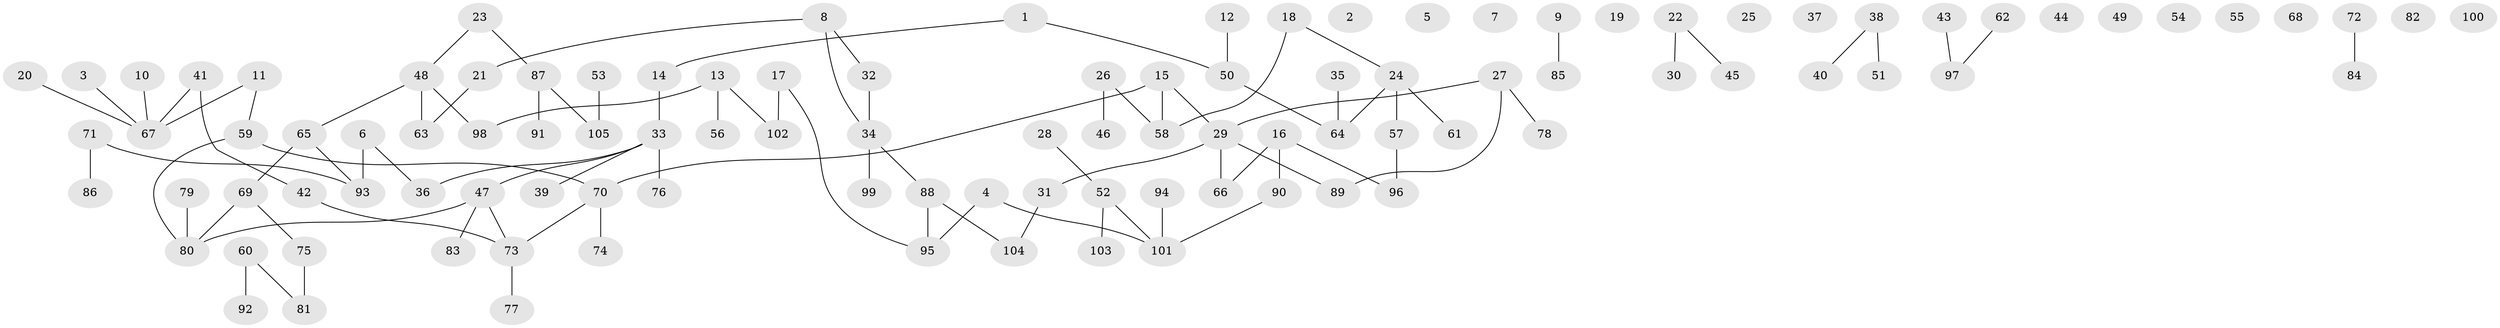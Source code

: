 // coarse degree distribution, {2: 0.2191780821917808, 0: 0.1917808219178082, 1: 0.3561643835616438, 4: 0.1232876712328767, 3: 0.0684931506849315, 5: 0.0410958904109589}
// Generated by graph-tools (version 1.1) at 2025/23/03/03/25 07:23:28]
// undirected, 105 vertices, 96 edges
graph export_dot {
graph [start="1"]
  node [color=gray90,style=filled];
  1;
  2;
  3;
  4;
  5;
  6;
  7;
  8;
  9;
  10;
  11;
  12;
  13;
  14;
  15;
  16;
  17;
  18;
  19;
  20;
  21;
  22;
  23;
  24;
  25;
  26;
  27;
  28;
  29;
  30;
  31;
  32;
  33;
  34;
  35;
  36;
  37;
  38;
  39;
  40;
  41;
  42;
  43;
  44;
  45;
  46;
  47;
  48;
  49;
  50;
  51;
  52;
  53;
  54;
  55;
  56;
  57;
  58;
  59;
  60;
  61;
  62;
  63;
  64;
  65;
  66;
  67;
  68;
  69;
  70;
  71;
  72;
  73;
  74;
  75;
  76;
  77;
  78;
  79;
  80;
  81;
  82;
  83;
  84;
  85;
  86;
  87;
  88;
  89;
  90;
  91;
  92;
  93;
  94;
  95;
  96;
  97;
  98;
  99;
  100;
  101;
  102;
  103;
  104;
  105;
  1 -- 14;
  1 -- 50;
  3 -- 67;
  4 -- 95;
  4 -- 101;
  6 -- 36;
  6 -- 93;
  8 -- 21;
  8 -- 32;
  8 -- 34;
  9 -- 85;
  10 -- 67;
  11 -- 59;
  11 -- 67;
  12 -- 50;
  13 -- 56;
  13 -- 98;
  13 -- 102;
  14 -- 33;
  15 -- 29;
  15 -- 58;
  15 -- 70;
  16 -- 66;
  16 -- 90;
  16 -- 96;
  17 -- 95;
  17 -- 102;
  18 -- 24;
  18 -- 58;
  20 -- 67;
  21 -- 63;
  22 -- 30;
  22 -- 45;
  23 -- 48;
  23 -- 87;
  24 -- 57;
  24 -- 61;
  24 -- 64;
  26 -- 46;
  26 -- 58;
  27 -- 29;
  27 -- 78;
  27 -- 89;
  28 -- 52;
  29 -- 31;
  29 -- 66;
  29 -- 89;
  31 -- 104;
  32 -- 34;
  33 -- 36;
  33 -- 39;
  33 -- 47;
  33 -- 76;
  34 -- 88;
  34 -- 99;
  35 -- 64;
  38 -- 40;
  38 -- 51;
  41 -- 42;
  41 -- 67;
  42 -- 73;
  43 -- 97;
  47 -- 73;
  47 -- 80;
  47 -- 83;
  48 -- 63;
  48 -- 65;
  48 -- 98;
  50 -- 64;
  52 -- 101;
  52 -- 103;
  53 -- 105;
  57 -- 96;
  59 -- 70;
  59 -- 80;
  60 -- 81;
  60 -- 92;
  62 -- 97;
  65 -- 69;
  65 -- 93;
  69 -- 75;
  69 -- 80;
  70 -- 73;
  70 -- 74;
  71 -- 86;
  71 -- 93;
  72 -- 84;
  73 -- 77;
  75 -- 81;
  79 -- 80;
  87 -- 91;
  87 -- 105;
  88 -- 95;
  88 -- 104;
  90 -- 101;
  94 -- 101;
}

